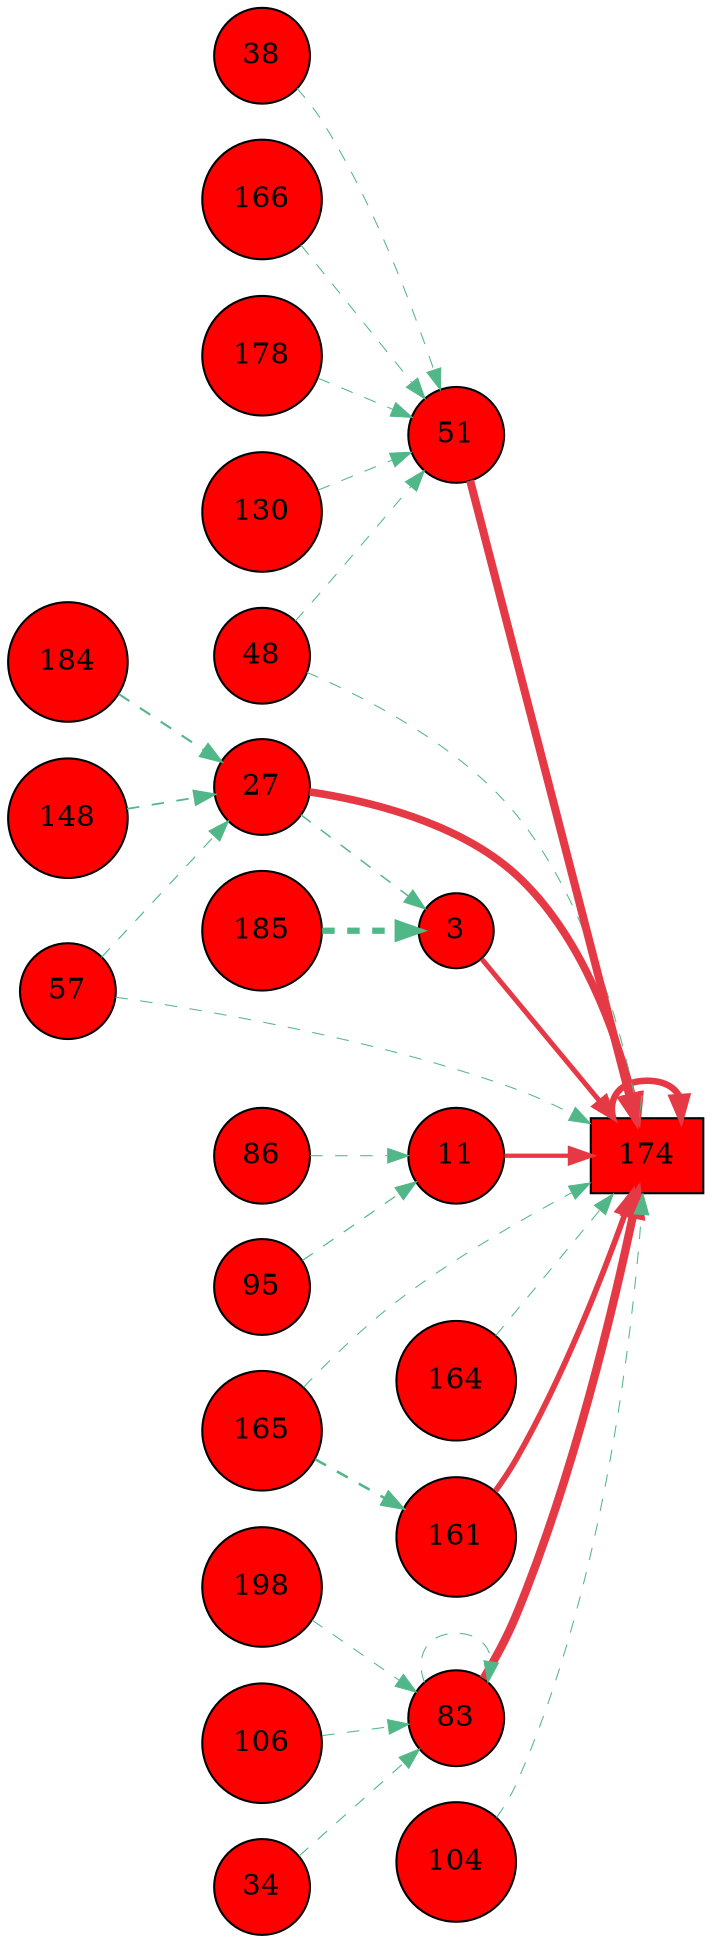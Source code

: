digraph G{
rankdir=LR;
130 [style=filled, shape=circle, fillcolor="#fe0000", label="130"];
3 [style=filled, shape=circle, fillcolor="#fe0000", label="3"];
11 [style=filled, shape=circle, fillcolor="#fe0000", label="11"];
148 [style=filled, shape=circle, fillcolor="#fe0000", label="148"];
27 [style=filled, shape=circle, fillcolor="#fe0000", label="27"];
161 [style=filled, shape=circle, fillcolor="#fe0000", label="161"];
34 [style=filled, shape=circle, fillcolor="#fe0000", label="34"];
164 [style=filled, shape=circle, fillcolor="#fe0000", label="164"];
165 [style=filled, shape=circle, fillcolor="#fe0000", label="165"];
38 [style=filled, shape=circle, fillcolor="#fe0000", label="38"];
166 [style=filled, shape=circle, fillcolor="#fe0000", label="166"];
174 [style=filled, shape=box, fillcolor="#fe0000", label="174"];
48 [style=filled, shape=circle, fillcolor="#fe0000", label="48"];
178 [style=filled, shape=circle, fillcolor="#fe0000", label="178"];
51 [style=filled, shape=circle, fillcolor="#fe0000", label="51"];
184 [style=filled, shape=circle, fillcolor="#fe0000", label="184"];
185 [style=filled, shape=circle, fillcolor="#fe0000", label="185"];
57 [style=filled, shape=circle, fillcolor="#fe0000", label="57"];
198 [style=filled, shape=circle, fillcolor="#fe0000", label="198"];
83 [style=filled, shape=circle, fillcolor="#fe0000", label="83"];
86 [style=filled, shape=circle, fillcolor="#fe0000", label="86"];
95 [style=filled, shape=circle, fillcolor="#fe0000", label="95"];
104 [style=filled, shape=circle, fillcolor="#fe0000", label="104"];
106 [style=filled, shape=circle, fillcolor="#fe0000", label="106"];
83 -> 174 [color="#e63946",penwidth=4.00];
51 -> 174 [color="#e63946",penwidth=3.87];
27 -> 174 [color="#e63946",penwidth=3.67];
174 -> 174 [color="#e63946",penwidth=3.13];
161 -> 174 [color="#e63946",penwidth=2.75];
3 -> 174 [color="#e63946",penwidth=2.38];
11 -> 174 [color="#e63946",penwidth=2.05];
165 -> 161 [color="#52b788",style=dashed,penwidth=1.23];
185 -> 3 [color="#52b788",style=dashed,penwidth=3.00];
27 -> 3 [color="#52b788",style=dashed,penwidth=0.71];
95 -> 11 [color="#52b788",style=dashed,penwidth=0.58];
86 -> 11 [color="#52b788",style=dashed,penwidth=0.50];
57 -> 174 [color="#52b788",style=dashed,penwidth=0.50];
164 -> 174 [color="#52b788",style=dashed,penwidth=0.50];
48 -> 174 [color="#52b788",style=dashed,penwidth=0.50];
165 -> 174 [color="#52b788",style=dashed,penwidth=0.50];
104 -> 174 [color="#52b788",style=dashed,penwidth=0.50];
38 -> 51 [color="#52b788",style=dashed,penwidth=0.50];
178 -> 51 [color="#52b788",style=dashed,penwidth=0.50];
48 -> 51 [color="#52b788",style=dashed,penwidth=0.50];
166 -> 51 [color="#52b788",style=dashed,penwidth=0.50];
130 -> 51 [color="#52b788",style=dashed,penwidth=0.50];
34 -> 83 [color="#52b788",style=dashed,penwidth=0.53];
83 -> 83 [color="#52b788",style=dashed,penwidth=0.50];
198 -> 83 [color="#52b788",style=dashed,penwidth=0.50];
106 -> 83 [color="#52b788",style=dashed,penwidth=0.50];
184 -> 27 [color="#52b788",style=dashed,penwidth=1.01];
148 -> 27 [color="#52b788",style=dashed,penwidth=0.85];
57 -> 27 [color="#52b788",style=dashed,penwidth=0.55];
}